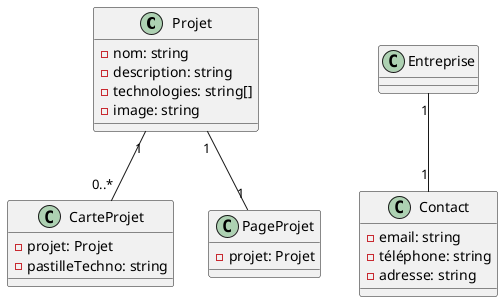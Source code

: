 @startuml

class Projet {
  - nom: string
  - description: string
  - technologies: string[]
  - image: string
}

class CarteProjet {
  - projet: Projet
  - pastilleTechno: string
}

class PageProjet {
  - projet: Projet
}

class Contact {
  - email: string
  - téléphone: string
  - adresse: string
}

Projet "1" -- "0..*" CarteProjet
Projet "1" -- "1" PageProjet
Entreprise "1" -- "1" Contact

@enduml
